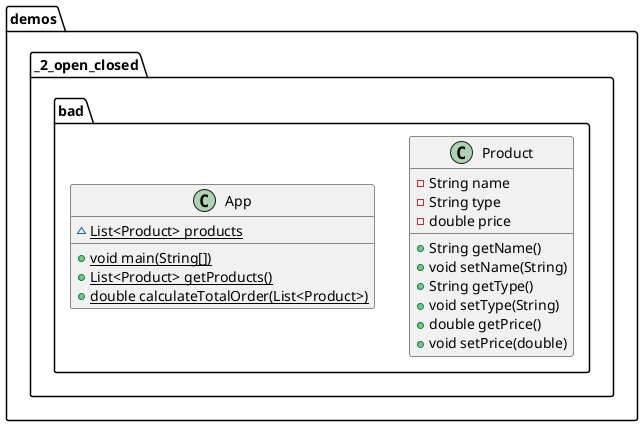 @startuml
class demos._2_open_closed.bad.Product {
- String name
- String type
- double price
+ String getName()
+ void setName(String)
+ String getType()
+ void setType(String)
+ double getPrice()
+ void setPrice(double)
}
class demos._2_open_closed.bad.App {
~ {static} List<Product> products
+ {static} void main(String[])
+ {static} List<Product> getProducts()
+ {static} double calculateTotalOrder(List<Product>)
}
@enduml